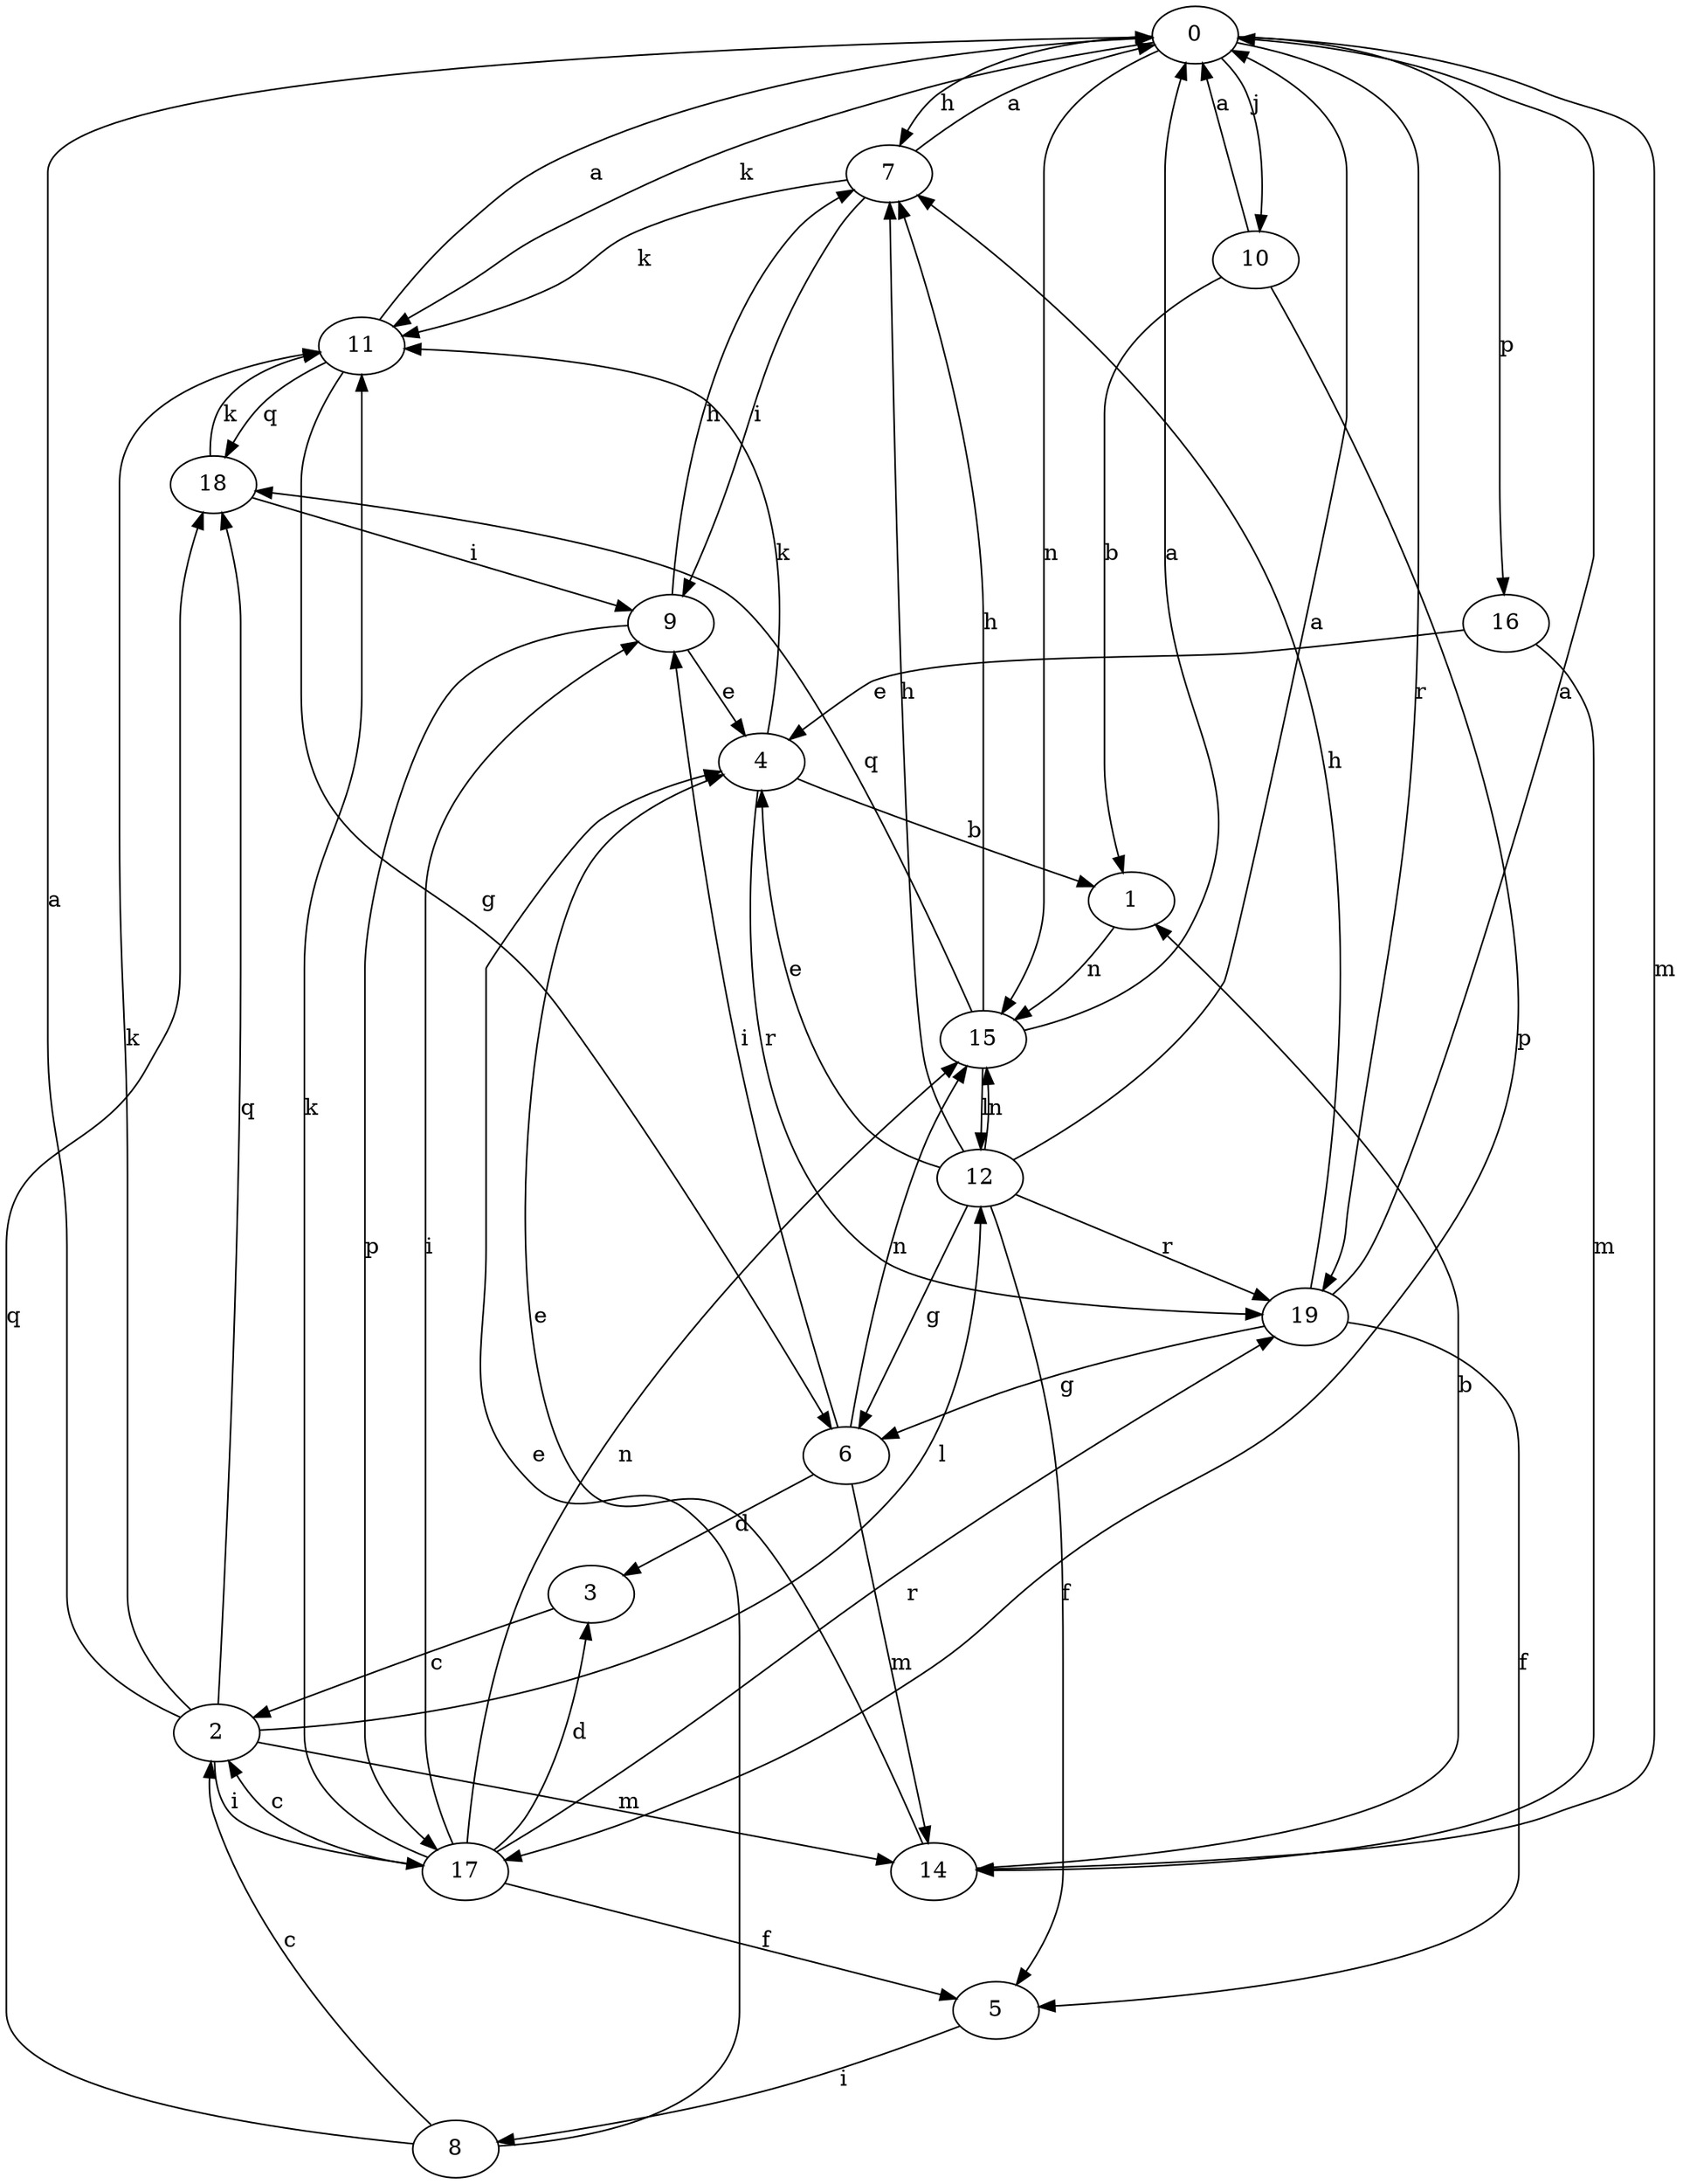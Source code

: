 strict digraph  {
0;
1;
2;
3;
4;
5;
6;
7;
8;
9;
10;
11;
12;
14;
15;
16;
17;
18;
19;
0 -> 7  [label=h];
0 -> 10  [label=j];
0 -> 11  [label=k];
0 -> 14  [label=m];
0 -> 15  [label=n];
0 -> 16  [label=p];
0 -> 19  [label=r];
1 -> 15  [label=n];
2 -> 0  [label=a];
2 -> 11  [label=k];
2 -> 12  [label=l];
2 -> 14  [label=m];
2 -> 18  [label=q];
2 -> 17  [label=i];
3 -> 2  [label=c];
4 -> 1  [label=b];
4 -> 11  [label=k];
4 -> 19  [label=r];
5 -> 8  [label=i];
6 -> 3  [label=d];
6 -> 9  [label=i];
6 -> 14  [label=m];
6 -> 15  [label=n];
7 -> 0  [label=a];
7 -> 9  [label=i];
7 -> 11  [label=k];
8 -> 2  [label=c];
8 -> 4  [label=e];
8 -> 18  [label=q];
9 -> 4  [label=e];
9 -> 7  [label=h];
9 -> 17  [label=p];
10 -> 0  [label=a];
10 -> 1  [label=b];
10 -> 17  [label=p];
11 -> 0  [label=a];
11 -> 6  [label=g];
11 -> 18  [label=q];
12 -> 0  [label=a];
12 -> 4  [label=e];
12 -> 5  [label=f];
12 -> 6  [label=g];
12 -> 7  [label=h];
12 -> 15  [label=n];
12 -> 19  [label=r];
14 -> 1  [label=b];
14 -> 4  [label=e];
15 -> 0  [label=a];
15 -> 7  [label=h];
15 -> 12  [label=l];
15 -> 18  [label=q];
16 -> 4  [label=e];
16 -> 14  [label=m];
17 -> 2  [label=c];
17 -> 3  [label=d];
17 -> 5  [label=f];
17 -> 9  [label=i];
17 -> 11  [label=k];
17 -> 15  [label=n];
17 -> 19  [label=r];
18 -> 9  [label=i];
18 -> 11  [label=k];
19 -> 0  [label=a];
19 -> 5  [label=f];
19 -> 6  [label=g];
19 -> 7  [label=h];
}
